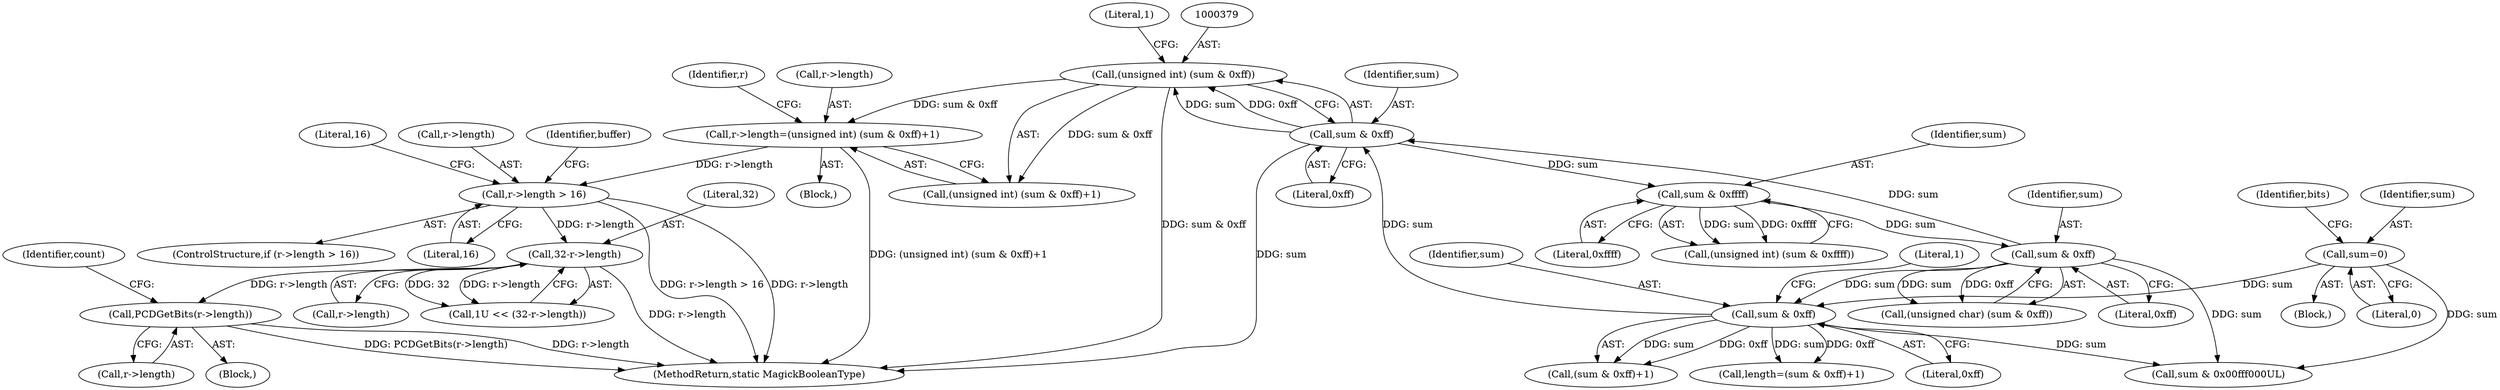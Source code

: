 digraph "0_ImageMagick_1e6a3ace073c9ec9c71e439c111d23c6e66cb6ae@pointer" {
"1000783" [label="(Call,PCDGetBits(r->length))"];
"1000450" [label="(Call,32-r->length)"];
"1000385" [label="(Call,r->length > 16)"];
"1000373" [label="(Call,r->length=(unsigned int) (sum & 0xff)+1)"];
"1000378" [label="(Call,(unsigned int) (sum & 0xff))"];
"1000380" [label="(Call,sum & 0xff)"];
"1000297" [label="(Call,sum & 0xff)"];
"1000439" [label="(Call,sum & 0xff)"];
"1000427" [label="(Call,sum & 0xffff)"];
"1000242" [label="(Call,sum=0)"];
"1000384" [label="(ControlStructure,if (r->length > 16))"];
"1000381" [label="(Identifier,sum)"];
"1000244" [label="(Literal,0)"];
"1000246" [label="(Identifier,bits)"];
"1000296" [label="(Call,(sum & 0xff)+1)"];
"1000294" [label="(Call,length=(sum & 0xff)+1)"];
"1000373" [label="(Call,r->length=(unsigned int) (sum & 0xff)+1)"];
"1000428" [label="(Identifier,sum)"];
"1000452" [label="(Call,r->length)"];
"1000242" [label="(Call,sum=0)"];
"1000387" [label="(Identifier,r)"];
"1000386" [label="(Call,r->length)"];
"1000784" [label="(Call,r->length)"];
"1000300" [label="(Literal,1)"];
"1000374" [label="(Call,r->length)"];
"1000440" [label="(Identifier,sum)"];
"1000783" [label="(Call,PCDGetBits(r->length))"];
"1000370" [label="(Block,)"];
"1000383" [label="(Literal,1)"];
"1000377" [label="(Call,(unsigned int) (sum & 0xff)+1)"];
"1000439" [label="(Call,sum & 0xff)"];
"1000112" [label="(Block,)"];
"1000382" [label="(Literal,0xff)"];
"1000378" [label="(Call,(unsigned int) (sum & 0xff))"];
"1000297" [label="(Call,sum & 0xff)"];
"1000425" [label="(Call,(unsigned int) (sum & 0xffff))"];
"1000298" [label="(Identifier,sum)"];
"1000450" [label="(Call,32-r->length)"];
"1000788" [label="(Identifier,count)"];
"1000448" [label="(Call,1U << (32-r->length))"];
"1000429" [label="(Literal,0xffff)"];
"1000427" [label="(Call,sum & 0xffff)"];
"1000489" [label="(Call,sum & 0x00fff000UL)"];
"1000437" [label="(Call,(unsigned char) (sum & 0xff))"];
"1000823" [label="(MethodReturn,static MagickBooleanType)"];
"1000392" [label="(Identifier,buffer)"];
"1000419" [label="(Literal,16)"];
"1000380" [label="(Call,sum & 0xff)"];
"1000389" [label="(Literal,16)"];
"1000451" [label="(Literal,32)"];
"1000243" [label="(Identifier,sum)"];
"1000299" [label="(Literal,0xff)"];
"1000385" [label="(Call,r->length > 16)"];
"1000441" [label="(Literal,0xff)"];
"1000518" [label="(Block,)"];
"1000783" -> "1000518"  [label="AST: "];
"1000783" -> "1000784"  [label="CFG: "];
"1000784" -> "1000783"  [label="AST: "];
"1000788" -> "1000783"  [label="CFG: "];
"1000783" -> "1000823"  [label="DDG: PCDGetBits(r->length)"];
"1000783" -> "1000823"  [label="DDG: r->length"];
"1000450" -> "1000783"  [label="DDG: r->length"];
"1000450" -> "1000448"  [label="AST: "];
"1000450" -> "1000452"  [label="CFG: "];
"1000451" -> "1000450"  [label="AST: "];
"1000452" -> "1000450"  [label="AST: "];
"1000448" -> "1000450"  [label="CFG: "];
"1000450" -> "1000823"  [label="DDG: r->length"];
"1000450" -> "1000448"  [label="DDG: 32"];
"1000450" -> "1000448"  [label="DDG: r->length"];
"1000385" -> "1000450"  [label="DDG: r->length"];
"1000385" -> "1000384"  [label="AST: "];
"1000385" -> "1000389"  [label="CFG: "];
"1000386" -> "1000385"  [label="AST: "];
"1000389" -> "1000385"  [label="AST: "];
"1000392" -> "1000385"  [label="CFG: "];
"1000419" -> "1000385"  [label="CFG: "];
"1000385" -> "1000823"  [label="DDG: r->length"];
"1000385" -> "1000823"  [label="DDG: r->length > 16"];
"1000373" -> "1000385"  [label="DDG: r->length"];
"1000373" -> "1000370"  [label="AST: "];
"1000373" -> "1000377"  [label="CFG: "];
"1000374" -> "1000373"  [label="AST: "];
"1000377" -> "1000373"  [label="AST: "];
"1000387" -> "1000373"  [label="CFG: "];
"1000373" -> "1000823"  [label="DDG: (unsigned int) (sum & 0xff)+1"];
"1000378" -> "1000373"  [label="DDG: sum & 0xff"];
"1000378" -> "1000377"  [label="AST: "];
"1000378" -> "1000380"  [label="CFG: "];
"1000379" -> "1000378"  [label="AST: "];
"1000380" -> "1000378"  [label="AST: "];
"1000383" -> "1000378"  [label="CFG: "];
"1000378" -> "1000823"  [label="DDG: sum & 0xff"];
"1000378" -> "1000377"  [label="DDG: sum & 0xff"];
"1000380" -> "1000378"  [label="DDG: sum"];
"1000380" -> "1000378"  [label="DDG: 0xff"];
"1000380" -> "1000382"  [label="CFG: "];
"1000381" -> "1000380"  [label="AST: "];
"1000382" -> "1000380"  [label="AST: "];
"1000380" -> "1000823"  [label="DDG: sum"];
"1000297" -> "1000380"  [label="DDG: sum"];
"1000439" -> "1000380"  [label="DDG: sum"];
"1000380" -> "1000427"  [label="DDG: sum"];
"1000297" -> "1000296"  [label="AST: "];
"1000297" -> "1000299"  [label="CFG: "];
"1000298" -> "1000297"  [label="AST: "];
"1000299" -> "1000297"  [label="AST: "];
"1000300" -> "1000297"  [label="CFG: "];
"1000297" -> "1000294"  [label="DDG: sum"];
"1000297" -> "1000294"  [label="DDG: 0xff"];
"1000297" -> "1000296"  [label="DDG: sum"];
"1000297" -> "1000296"  [label="DDG: 0xff"];
"1000439" -> "1000297"  [label="DDG: sum"];
"1000242" -> "1000297"  [label="DDG: sum"];
"1000297" -> "1000489"  [label="DDG: sum"];
"1000439" -> "1000437"  [label="AST: "];
"1000439" -> "1000441"  [label="CFG: "];
"1000440" -> "1000439"  [label="AST: "];
"1000441" -> "1000439"  [label="AST: "];
"1000437" -> "1000439"  [label="CFG: "];
"1000439" -> "1000437"  [label="DDG: sum"];
"1000439" -> "1000437"  [label="DDG: 0xff"];
"1000427" -> "1000439"  [label="DDG: sum"];
"1000439" -> "1000489"  [label="DDG: sum"];
"1000427" -> "1000425"  [label="AST: "];
"1000427" -> "1000429"  [label="CFG: "];
"1000428" -> "1000427"  [label="AST: "];
"1000429" -> "1000427"  [label="AST: "];
"1000425" -> "1000427"  [label="CFG: "];
"1000427" -> "1000425"  [label="DDG: sum"];
"1000427" -> "1000425"  [label="DDG: 0xffff"];
"1000242" -> "1000112"  [label="AST: "];
"1000242" -> "1000244"  [label="CFG: "];
"1000243" -> "1000242"  [label="AST: "];
"1000244" -> "1000242"  [label="AST: "];
"1000246" -> "1000242"  [label="CFG: "];
"1000242" -> "1000489"  [label="DDG: sum"];
}

